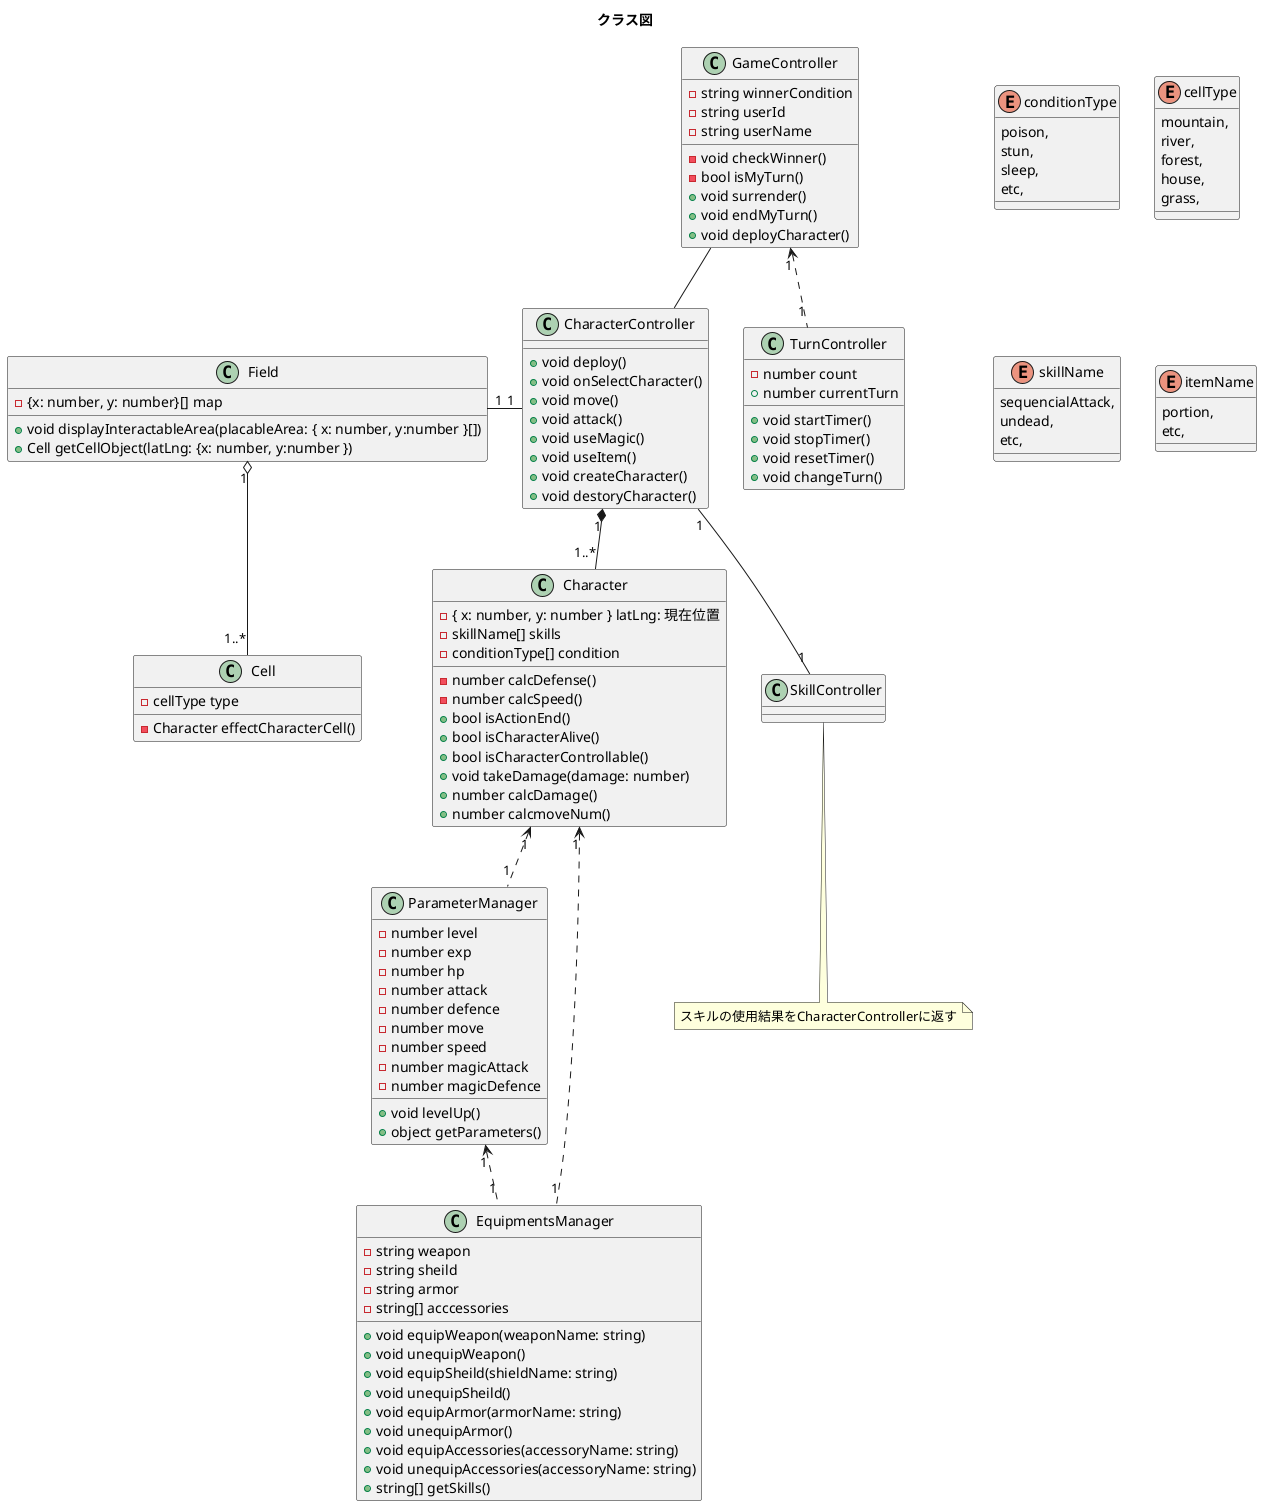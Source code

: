 @startuml
title クラス図

class GameController {
    - string winnerCondition
    - string userId
    - string userName
    - void checkWinner()
    - bool isMyTurn()
    + void surrender()
    + void endMyTurn()
    + void deployCharacter()
}

class TurnController {
    - number count
    + number currentTurn
    + void startTimer()
    + void stopTimer()
    + void resetTimer()
    + void changeTurn()
}

class CharacterController {
    + void deploy()
    + void onSelectCharacter()
    + void move()
    + void attack()
    + void useMagic()
    + void useItem()
    + void createCharacter()
    + void destoryCharacter()
}

class Field {
    - {x: number, y: number}[] map
    + void displayInteractableArea(placableArea: { x: number, y:number }[])
    + Cell getCellObject(latLng: {x: number, y:number })
}

class Cell {
    - cellType type
    - Character effectCharacterCell()
}

class Character {
    - { x: number, y: number } latLng: 現在位置
    - skillName[] skills
    - conditionType[] condition

    - number calcDefense()
    - number calcSpeed()
    + bool isActionEnd()
    + bool isCharacterAlive()
    + bool isCharacterControllable()
    + void takeDamage(damage: number)
    + number calcDamage()
    + number calcmoveNum()
}

class ParameterManager {
    - number level
    - number exp
    - number hp
    - number attack
    - number defence
    - number move
    - number speed
    - number magicAttack
    - number magicDefence

    + void levelUp()
    + object getParameters()
}

class EquipmentsManager {
    - string weapon
    - string sheild
    - string armor
    - string[] acccessories

    + void equipWeapon(weaponName: string)
    + void unequipWeapon()
    + void equipSheild(shieldName: string)
    + void unequipSheild()
    + void equipArmor(armorName: string)
    + void unequipArmor()
    + void equipAccessories(accessoryName: string)
    + void unequipAccessories(accessoryName: string)
    + string[] getSkills()
}

class SkillController {
    
}

enum conditionType {
    poison,
    stun,
    sleep,
    etc,
}

enum cellType {
    mountain,
    river,
    forest,
    house,
    grass,
}

enum skillName {
    sequencialAttack,
    undead,
    etc,
}

enum itemName {
    portion,
    etc,
}

note bottom of SkillController : スキルの使用結果をCharacterControllerに返す

GameController "1" <.. "1" TurnController

GameController -- CharacterController

CharacterController "1" *-- "1..*" Character

CharacterController "1" -- "1" SkillController

CharacterController "1" -le- "1" Field

Character "1" <.. "1" ParameterManager

Character "1" <.. "1" EquipmentsManager

ParameterManager "1" <.. "1" EquipmentsManager

Field "1" o-- "1..*" Cell



@enduml